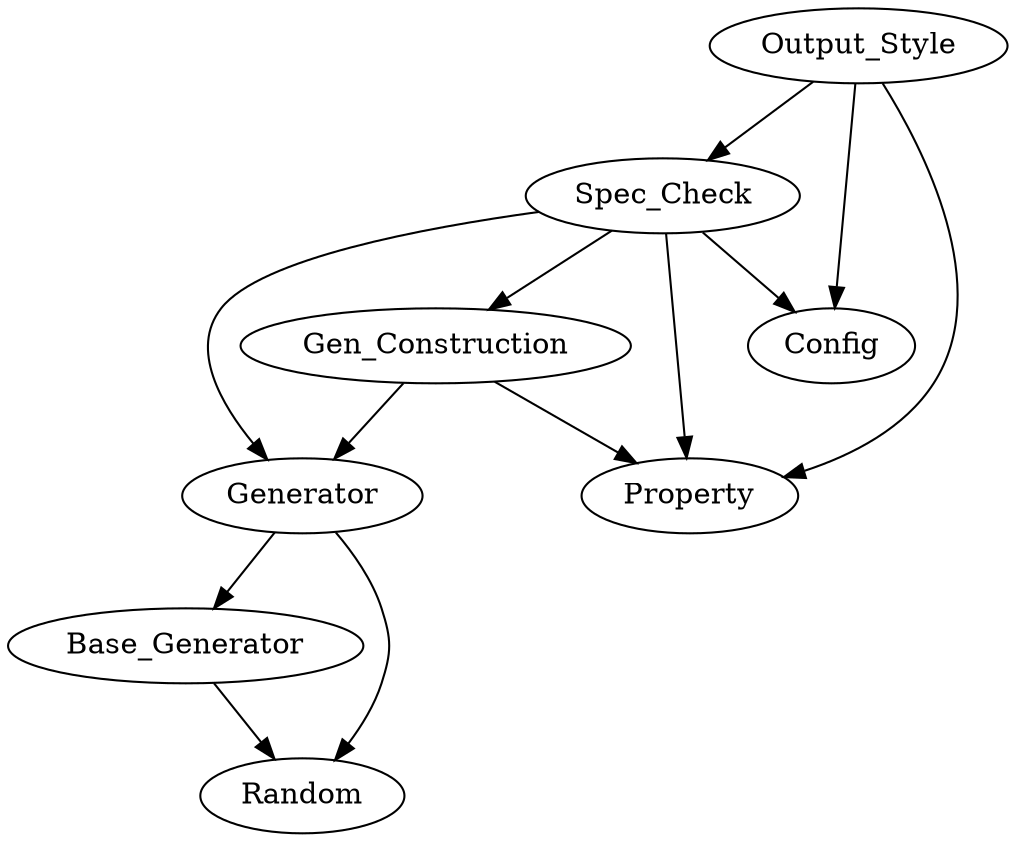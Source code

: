 digraph G {
        Base_Generator -> Random
        Generator -> Base_Generator
        Generator -> Random
        Spec_Check -> Property
        Spec_Check -> Config
        Spec_Check -> Generator
        Spec_Check -> Gen_Construction
        Gen_Construction -> Generator
        Gen_Construction -> Property
        Output_Style -> Property
        Output_Style -> Spec_Check
        Output_Style -> Config
}

